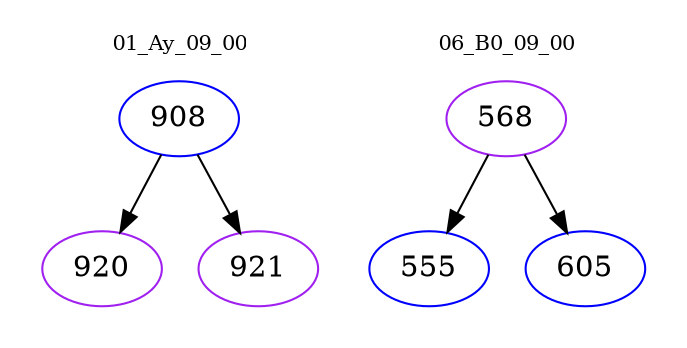 digraph{
subgraph cluster_0 {
color = white
label = "01_Ay_09_00";
fontsize=10;
T0_908 [label="908", color="blue"]
T0_908 -> T0_920 [color="black"]
T0_920 [label="920", color="purple"]
T0_908 -> T0_921 [color="black"]
T0_921 [label="921", color="purple"]
}
subgraph cluster_1 {
color = white
label = "06_B0_09_00";
fontsize=10;
T1_568 [label="568", color="purple"]
T1_568 -> T1_555 [color="black"]
T1_555 [label="555", color="blue"]
T1_568 -> T1_605 [color="black"]
T1_605 [label="605", color="blue"]
}
}
